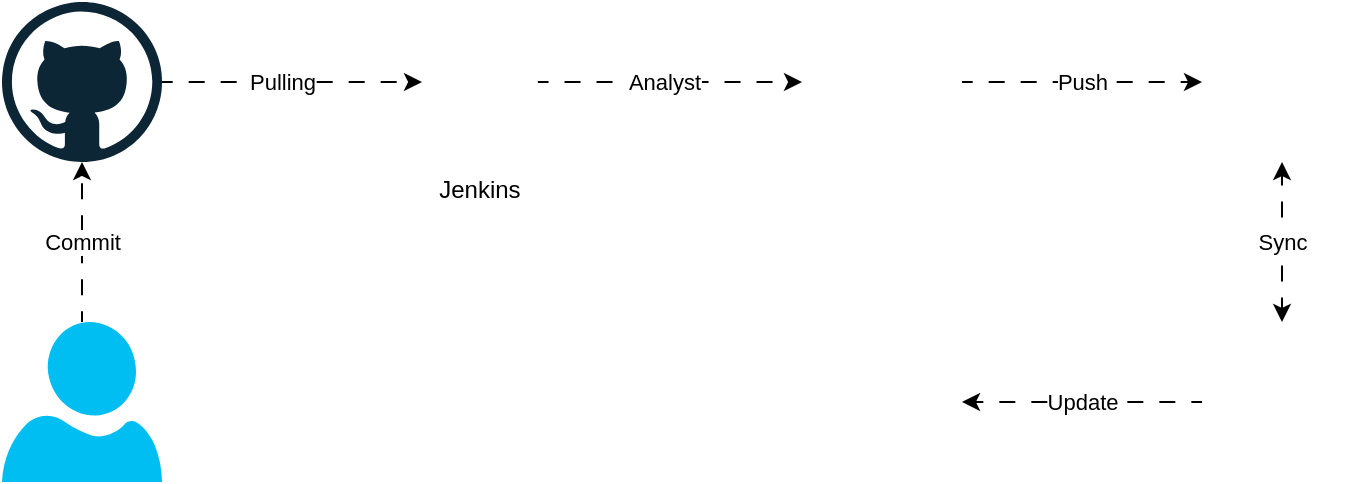 <mxfile version="22.1.4" type="device">
  <diagram name="Page-1" id="hGXfSpJrGDJJp-Bl5NNE">
    <mxGraphModel dx="485" dy="332" grid="1" gridSize="10" guides="1" tooltips="1" connect="1" arrows="1" fold="1" page="1" pageScale="1" pageWidth="4681" pageHeight="3300" math="0" shadow="0">
      <root>
        <mxCell id="0" />
        <mxCell id="1" parent="0" />
        <mxCell id="DYwrozuc5hqNMGQRxmMC-3" style="edgeStyle=orthogonalEdgeStyle;rounded=0;orthogonalLoop=1;jettySize=auto;html=1;exitX=0.5;exitY=0;exitDx=0;exitDy=0;exitPerimeter=0;flowAnimation=1;" parent="1" source="DYwrozuc5hqNMGQRxmMC-1" target="DYwrozuc5hqNMGQRxmMC-2" edge="1">
          <mxGeometry relative="1" as="geometry" />
        </mxCell>
        <mxCell id="DYwrozuc5hqNMGQRxmMC-4" value="Commit" style="edgeLabel;html=1;align=center;verticalAlign=middle;resizable=0;points=[];" parent="DYwrozuc5hqNMGQRxmMC-3" vertex="1" connectable="0">
          <mxGeometry x="0.016" relative="1" as="geometry">
            <mxPoint as="offset" />
          </mxGeometry>
        </mxCell>
        <mxCell id="DYwrozuc5hqNMGQRxmMC-1" value="" style="verticalLabelPosition=bottom;html=1;verticalAlign=top;align=center;strokeColor=none;fillColor=#00BEF2;shape=mxgraph.azure.user;" parent="1" vertex="1">
          <mxGeometry x="200" y="480" width="80" height="80" as="geometry" />
        </mxCell>
        <mxCell id="DYwrozuc5hqNMGQRxmMC-2" value="" style="dashed=0;outlineConnect=0;html=1;align=center;labelPosition=center;verticalLabelPosition=bottom;verticalAlign=top;shape=mxgraph.weblogos.github" parent="1" vertex="1">
          <mxGeometry x="200" y="320" width="80" height="80" as="geometry" />
        </mxCell>
        <mxCell id="DYwrozuc5hqNMGQRxmMC-9" style="edgeStyle=orthogonalEdgeStyle;rounded=0;orthogonalLoop=1;jettySize=auto;html=1;exitX=1;exitY=0.5;exitDx=0;exitDy=0;flowAnimation=1;" parent="1" source="DYwrozuc5hqNMGQRxmMC-5" target="tOKgwH6Wd0292G3HC1oT-2" edge="1">
          <mxGeometry relative="1" as="geometry">
            <mxPoint x="600" y="360" as="targetPoint" />
          </mxGeometry>
        </mxCell>
        <mxCell id="DYwrozuc5hqNMGQRxmMC-10" value="Analyst" style="edgeLabel;html=1;align=center;verticalAlign=middle;resizable=0;points=[];" parent="DYwrozuc5hqNMGQRxmMC-9" vertex="1" connectable="0">
          <mxGeometry x="-0.314" y="1" relative="1" as="geometry">
            <mxPoint x="17" y="1" as="offset" />
          </mxGeometry>
        </mxCell>
        <mxCell id="DYwrozuc5hqNMGQRxmMC-5" value="Jenkins" style="shape=image;verticalLabelPosition=bottom;labelBackgroundColor=default;verticalAlign=top;aspect=fixed;imageAspect=0;image=https://upload.wikimedia.org/wikipedia/commons/thumb/e/e9/Jenkins_logo.svg/1200px-Jenkins_logo.svg.png;" parent="1" vertex="1">
          <mxGeometry x="410" y="320" width="57.93" height="80" as="geometry" />
        </mxCell>
        <mxCell id="DYwrozuc5hqNMGQRxmMC-6" value="" style="endArrow=classic;html=1;rounded=0;flowAnimation=1;" parent="1" source="DYwrozuc5hqNMGQRxmMC-2" target="DYwrozuc5hqNMGQRxmMC-5" edge="1">
          <mxGeometry width="50" height="50" relative="1" as="geometry">
            <mxPoint x="310" y="440" as="sourcePoint" />
            <mxPoint x="360" y="390" as="targetPoint" />
          </mxGeometry>
        </mxCell>
        <mxCell id="DYwrozuc5hqNMGQRxmMC-7" value="Pulling" style="edgeLabel;html=1;align=center;verticalAlign=middle;resizable=0;points=[];" parent="DYwrozuc5hqNMGQRxmMC-6" vertex="1" connectable="0">
          <mxGeometry x="-0.199" relative="1" as="geometry">
            <mxPoint x="8" as="offset" />
          </mxGeometry>
        </mxCell>
        <mxCell id="DYwrozuc5hqNMGQRxmMC-13" style="edgeStyle=orthogonalEdgeStyle;rounded=0;orthogonalLoop=1;jettySize=auto;html=1;flowAnimation=1;" parent="1" source="tOKgwH6Wd0292G3HC1oT-2" target="tOKgwH6Wd0292G3HC1oT-9" edge="1">
          <mxGeometry relative="1" as="geometry">
            <mxPoint x="680" y="360" as="sourcePoint" />
            <mxPoint x="808.79" y="360" as="targetPoint" />
          </mxGeometry>
        </mxCell>
        <mxCell id="DYwrozuc5hqNMGQRxmMC-14" value="Push" style="edgeLabel;html=1;align=center;verticalAlign=middle;resizable=0;points=[];" parent="DYwrozuc5hqNMGQRxmMC-13" vertex="1" connectable="0">
          <mxGeometry x="-0.387" y="5" relative="1" as="geometry">
            <mxPoint x="23" y="5" as="offset" />
          </mxGeometry>
        </mxCell>
        <mxCell id="DYwrozuc5hqNMGQRxmMC-19" style="edgeStyle=orthogonalEdgeStyle;rounded=0;orthogonalLoop=1;jettySize=auto;html=1;flowAnimation=1;" parent="1" source="tOKgwH6Wd0292G3HC1oT-1" target="DYwrozuc5hqNMGQRxmMC-18" edge="1">
          <mxGeometry relative="1" as="geometry">
            <mxPoint x="814.13" y="520" as="sourcePoint" />
          </mxGeometry>
        </mxCell>
        <mxCell id="DYwrozuc5hqNMGQRxmMC-20" value="Update" style="edgeLabel;html=1;align=center;verticalAlign=middle;resizable=0;points=[];" parent="DYwrozuc5hqNMGQRxmMC-19" vertex="1" connectable="0">
          <mxGeometry x="-0.03" y="-4" relative="1" as="geometry">
            <mxPoint x="-2" y="4" as="offset" />
          </mxGeometry>
        </mxCell>
        <mxCell id="DYwrozuc5hqNMGQRxmMC-16" value="" style="endArrow=classic;html=1;rounded=0;startArrow=classic;startFill=1;flowAnimation=1;" parent="1" source="tOKgwH6Wd0292G3HC1oT-9" target="tOKgwH6Wd0292G3HC1oT-1" edge="1">
          <mxGeometry width="50" height="50" relative="1" as="geometry">
            <mxPoint x="849.51" y="379.92" as="sourcePoint" />
            <mxPoint x="848.794" y="480" as="targetPoint" />
          </mxGeometry>
        </mxCell>
        <mxCell id="tOKgwH6Wd0292G3HC1oT-10" value="Sync" style="edgeLabel;html=1;align=center;verticalAlign=middle;resizable=0;points=[];" vertex="1" connectable="0" parent="DYwrozuc5hqNMGQRxmMC-16">
          <mxGeometry x="-0.107" y="-3" relative="1" as="geometry">
            <mxPoint x="3" y="4" as="offset" />
          </mxGeometry>
        </mxCell>
        <mxCell id="DYwrozuc5hqNMGQRxmMC-18" value="" style="shape=image;verticalLabelPosition=bottom;labelBackgroundColor=default;verticalAlign=top;aspect=fixed;imageAspect=0;image=https://kubernetes.io/images/favicon.png;" parent="1" vertex="1">
          <mxGeometry x="600" y="480" width="80" height="80" as="geometry" />
        </mxCell>
        <mxCell id="tOKgwH6Wd0292G3HC1oT-1" value="" style="shape=image;verticalLabelPosition=bottom;labelBackgroundColor=default;verticalAlign=top;aspect=fixed;imageAspect=0;image=https://global-uploads.webflow.com/6203daf47137054c031fa0e6/63c7f4ab9471e63a01d7d285_argo-icon-color.png;" vertex="1" parent="1">
          <mxGeometry x="800.0" y="480" width="80" height="80" as="geometry" />
        </mxCell>
        <mxCell id="tOKgwH6Wd0292G3HC1oT-2" value="" style="shape=image;verticalLabelPosition=bottom;labelBackgroundColor=default;verticalAlign=top;aspect=fixed;imageAspect=0;image=https://cdn.worldvectorlogo.com/logos/sonarqube.svg;" vertex="1" parent="1">
          <mxGeometry x="600" y="350.2" width="80" height="19.6" as="geometry" />
        </mxCell>
        <mxCell id="tOKgwH6Wd0292G3HC1oT-9" value="" style="shape=image;verticalLabelPosition=bottom;labelBackgroundColor=default;verticalAlign=top;aspect=fixed;imageAspect=0;image=https://res.cloudinary.com/practicaldev/image/fetch/s--rRHsm19k--/c_imagga_scale,f_auto,fl_progressive,h_1080,q_auto,w_1080/https://thepracticaldev.s3.amazonaws.com/i/hf5qy31h4ucr0oe9cb2d.png;" vertex="1" parent="1">
          <mxGeometry x="800" y="320" width="80" height="80" as="geometry" />
        </mxCell>
      </root>
    </mxGraphModel>
  </diagram>
</mxfile>
